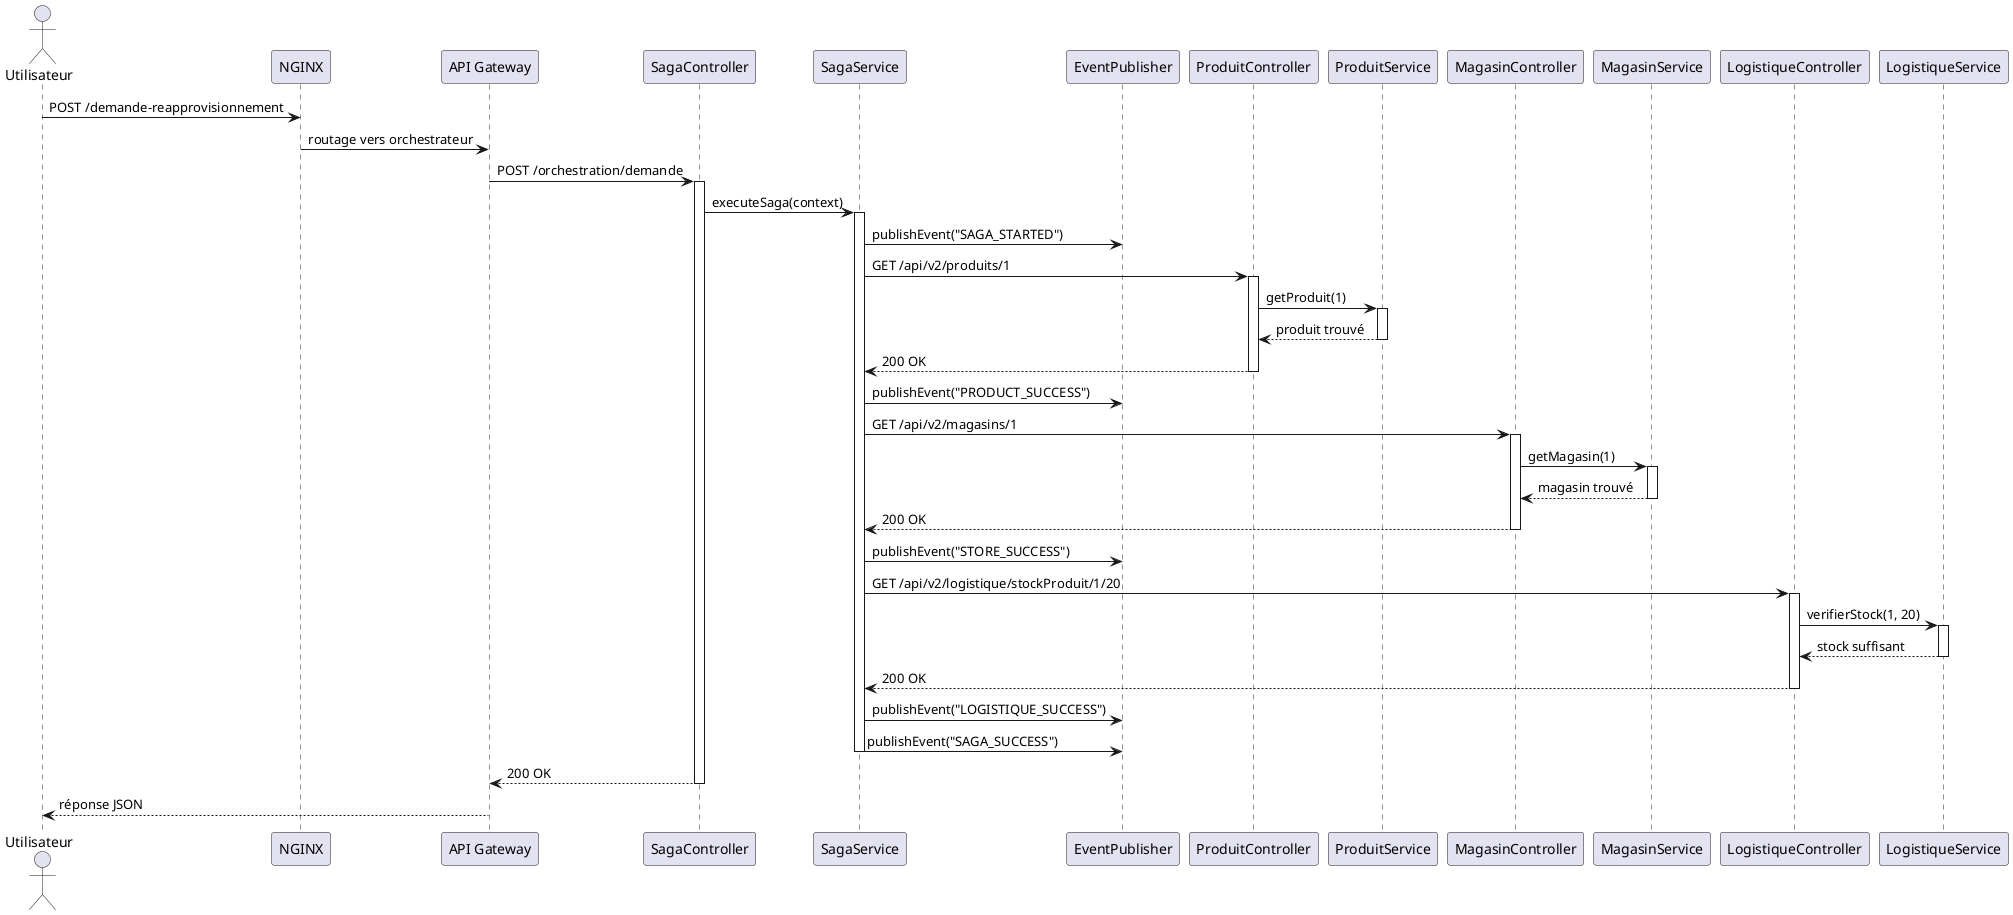 @startuml
actor Utilisateur
participant "NGINX"
participant "API Gateway"
participant "SagaController"
participant "SagaService"
participant "EventPublisher"

participant "ProduitController"
participant "ProduitService"

participant "MagasinController"
participant "MagasinService"

participant "LogistiqueController"
participant "LogistiqueService"

Utilisateur -> NGINX : POST /demande-reapprovisionnement
NGINX -> "API Gateway" : routage vers orchestrateur
"API Gateway" -> SagaController : POST /orchestration/demande
activate SagaController

SagaController -> SagaService : executeSaga(context)
activate SagaService

SagaService -> EventPublisher : publishEvent("SAGA_STARTED")

' Appel au microservice Produit
SagaService -> ProduitController : GET /api/v2/produits/1
activate ProduitController
ProduitController -> ProduitService : getProduit(1)
activate ProduitService
ProduitService --> ProduitController : produit trouvé
deactivate ProduitService
ProduitController --> SagaService : 200 OK
deactivate ProduitController
SagaService -> EventPublisher : publishEvent("PRODUCT_SUCCESS")

' Appel au microservice Magasin
SagaService -> MagasinController : GET /api/v2/magasins/1
activate MagasinController
MagasinController -> MagasinService : getMagasin(1)
activate MagasinService
MagasinService --> MagasinController : magasin trouvé
deactivate MagasinService
MagasinController --> SagaService : 200 OK
deactivate MagasinController
SagaService -> EventPublisher : publishEvent("STORE_SUCCESS")

' Appel au microservice Logistique
SagaService -> LogistiqueController : GET /api/v2/logistique/stockProduit/1/20
activate LogistiqueController
LogistiqueController -> LogistiqueService : verifierStock(1, 20)
activate LogistiqueService
LogistiqueService --> LogistiqueController : stock suffisant
deactivate LogistiqueService
LogistiqueController --> SagaService : 200 OK
deactivate LogistiqueController
SagaService -> EventPublisher : publishEvent("LOGISTIQUE_SUCCESS")

SagaService -> EventPublisher : publishEvent("SAGA_SUCCESS")
deactivate SagaService
SagaController --> "API Gateway" : 200 OK
deactivate SagaController
"API Gateway" --> Utilisateur : réponse JSON
@enduml

